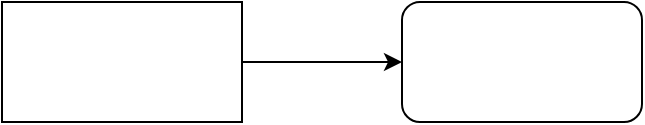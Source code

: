<mxfile version="18.0.3" type="github">
  <diagram id="gWGoIFUpQrK2dqqGRWAS" name="第 1 页">
    <mxGraphModel dx="1422" dy="793" grid="1" gridSize="10" guides="1" tooltips="1" connect="1" arrows="1" fold="1" page="1" pageScale="1" pageWidth="827" pageHeight="1169" math="0" shadow="0">
      <root>
        <mxCell id="0" />
        <mxCell id="1" parent="0" />
        <mxCell id="uYVcK8XoJKoFX6cD1d1W-3" style="edgeStyle=orthogonalEdgeStyle;rounded=0;orthogonalLoop=1;jettySize=auto;html=1;exitX=1;exitY=0.5;exitDx=0;exitDy=0;" edge="1" parent="1" source="uYVcK8XoJKoFX6cD1d1W-1" target="uYVcK8XoJKoFX6cD1d1W-2">
          <mxGeometry relative="1" as="geometry" />
        </mxCell>
        <mxCell id="uYVcK8XoJKoFX6cD1d1W-1" value="" style="rounded=0;whiteSpace=wrap;html=1;" vertex="1" parent="1">
          <mxGeometry x="30" y="170" width="120" height="60" as="geometry" />
        </mxCell>
        <mxCell id="uYVcK8XoJKoFX6cD1d1W-2" value="" style="rounded=1;whiteSpace=wrap;html=1;" vertex="1" parent="1">
          <mxGeometry x="230" y="170" width="120" height="60" as="geometry" />
        </mxCell>
      </root>
    </mxGraphModel>
  </diagram>
</mxfile>
